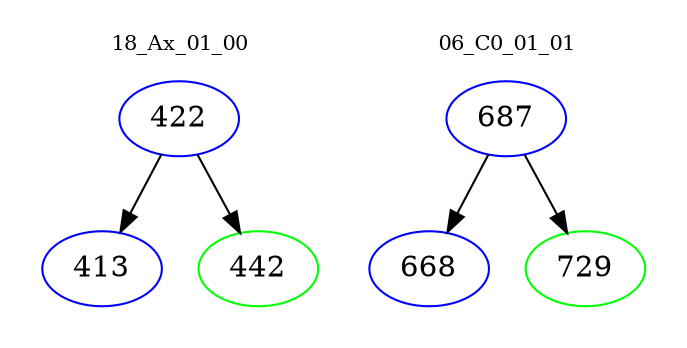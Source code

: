 digraph{
subgraph cluster_0 {
color = white
label = "18_Ax_01_00";
fontsize=10;
T0_422 [label="422", color="blue"]
T0_422 -> T0_413 [color="black"]
T0_413 [label="413", color="blue"]
T0_422 -> T0_442 [color="black"]
T0_442 [label="442", color="green"]
}
subgraph cluster_1 {
color = white
label = "06_C0_01_01";
fontsize=10;
T1_687 [label="687", color="blue"]
T1_687 -> T1_668 [color="black"]
T1_668 [label="668", color="blue"]
T1_687 -> T1_729 [color="black"]
T1_729 [label="729", color="green"]
}
}
